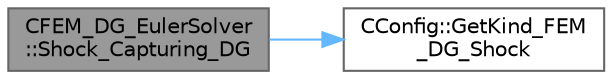 digraph "CFEM_DG_EulerSolver::Shock_Capturing_DG"
{
 // LATEX_PDF_SIZE
  bgcolor="transparent";
  edge [fontname=Helvetica,fontsize=10,labelfontname=Helvetica,labelfontsize=10];
  node [fontname=Helvetica,fontsize=10,shape=box,height=0.2,width=0.4];
  rankdir="LR";
  Node1 [id="Node000001",label="CFEM_DG_EulerSolver\l::Shock_Capturing_DG",height=0.2,width=0.4,color="gray40", fillcolor="grey60", style="filled", fontcolor="black",tooltip="Compute the artificial viscosity for shock capturing in DG. It is a virtual function,..."];
  Node1 -> Node2 [id="edge1_Node000001_Node000002",color="steelblue1",style="solid",tooltip=" "];
  Node2 [id="Node000002",label="CConfig::GetKind_FEM\l_DG_Shock",height=0.2,width=0.4,color="grey40", fillcolor="white", style="filled",URL="$classCConfig.html#afa721d24bb2ffcb31bc0743f64dd33ee",tooltip="Get the kind of shock capturing method in FEM DG solver."];
}
